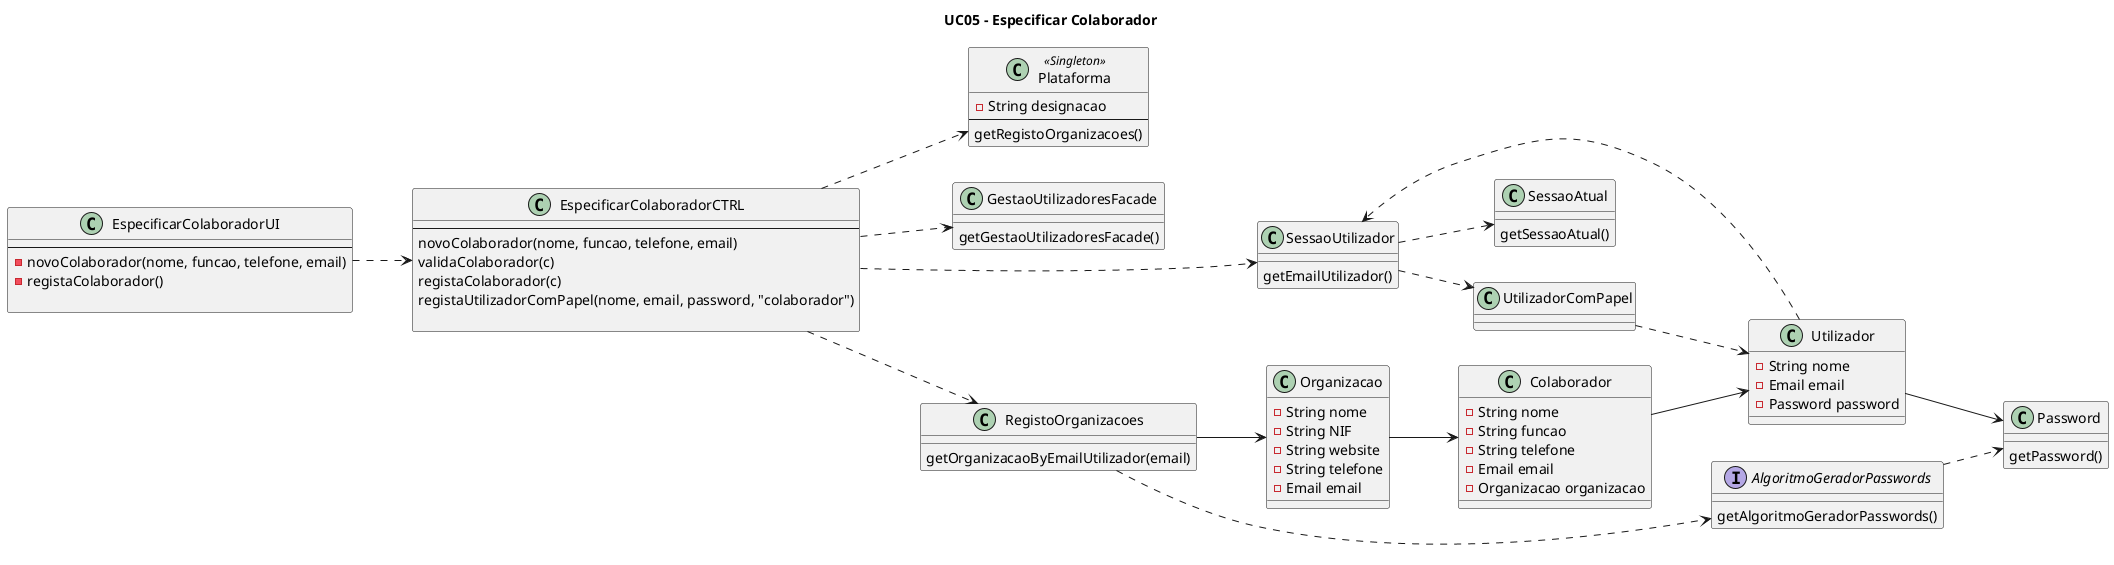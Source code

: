 @startuml

title UC05 - Especificar Colaborador
left to right direction

class Plataforma <<Singleton>> {
    -String designacao
    --
    getRegistoOrganizacoes()
}

class EspecificarColaboradorUI{
    --
    -novoColaborador(nome, funcao, telefone, email)
    -registaColaborador()

}

class EspecificarColaboradorCTRL{
    --
    novoColaborador(nome, funcao, telefone, email)
    validaColaborador(c)
    registaColaborador(c)
    registaUtilizadorComPapel(nome, email, password, "colaborador")

}
class Organizacao {
    -String nome
    -String NIF
    -String website
    -String telefone
    -Email email
}

class Colaborador {
    -String nome
    -String funcao
    -String telefone
    -Email email
    -Organizacao organizacao
}
class Utilizador {
    -String nome
    -Email email
    -Password password
}
class GestaoUtilizadoresFacade{
    getGestaoUtilizadoresFacade()
}
class SessaoAtual{
    getSessaoAtual()
}
class SessaoUtilizador{
    getEmailUtilizador()
}

class RegistoOrganizacoes{
    getOrganizacaoByEmailUtilizador(email)
}
interface AlgoritmoGeradorPasswords{
    getAlgoritmoGeradorPasswords()
}
class Password{
getPassword()
}
class UtilizadorComPapel{

}
class Colaborador{

}

EspecificarColaboradorUI ..> EspecificarColaboradorCTRL
EspecificarColaboradorCTRL ..> Plataforma
EspecificarColaboradorCTRL ..> GestaoUtilizadoresFacade
EspecificarColaboradorCTRL ..> SessaoUtilizador
EspecificarColaboradorCTRL ..> RegistoOrganizacoes
RegistoOrganizacoes --> Organizacao
Organizacao --> Colaborador
RegistoOrganizacoes..> AlgoritmoGeradorPasswords
Colaborador --> Utilizador
Utilizador --> Password
AlgoritmoGeradorPasswords ..> Password
Utilizador ..> SessaoUtilizador
SessaoUtilizador ..> UtilizadorComPapel
UtilizadorComPapel..>Utilizador
SessaoUtilizador ..>SessaoAtual
@enduml